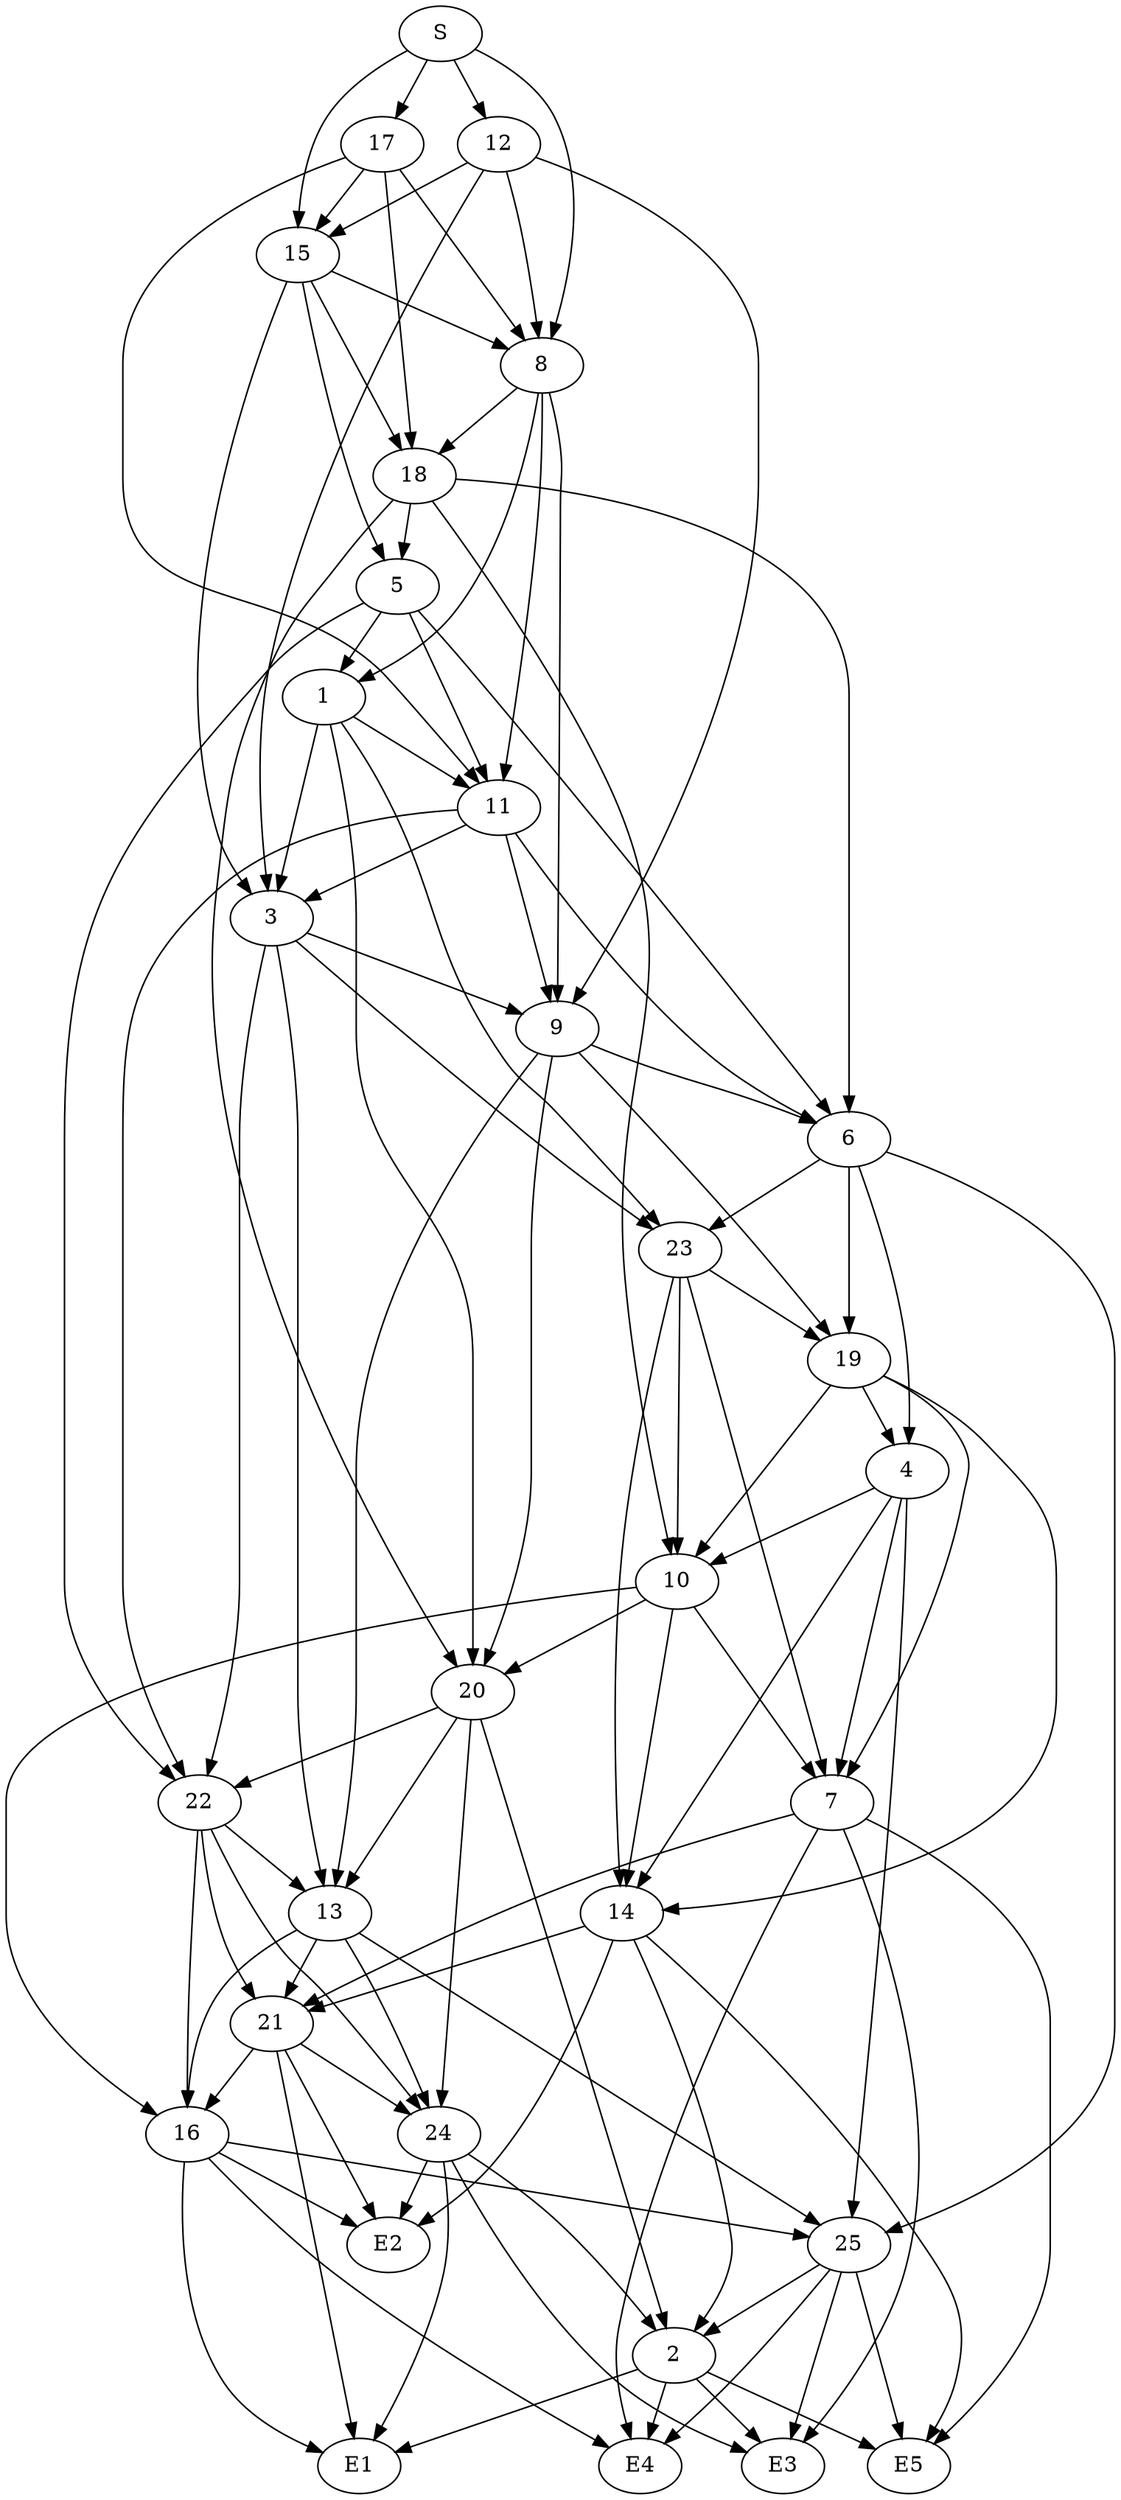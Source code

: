 strict digraph "" {
	S -> 8;
	S -> 12;
	S -> 15;
	S -> 17;
	8 -> 1;
	8 -> 11;
	8 -> 9;
	8 -> 18;
	12 -> 8;
	12 -> 15;
	12 -> 3;
	12 -> 9;
	15 -> 8;
	15 -> 3;
	15 -> 5;
	15 -> 18;
	17 -> 8;
	17 -> 15;
	17 -> 11;
	17 -> 18;
	1 -> 3;
	1 -> 11;
	1 -> 20;
	1 -> 23;
	3 -> 23;
	3 -> 9;
	3 -> 13;
	3 -> 22;
	11 -> 3;
	11 -> 9;
	11 -> 22;
	11 -> 6;
	20 -> 2;
	20 -> 13;
	20 -> 22;
	20 -> 24;
	23 -> 7;
	23 -> 10;
	23 -> 14;
	23 -> 19;
	2 -> E1;
	2 -> E3;
	2 -> E4;
	2 -> E5;
	9 -> 20;
	9 -> 13;
	9 -> 6;
	9 -> 19;
	13 -> 25;
	13 -> 21;
	13 -> 16;
	13 -> 24;
	22 -> 13;
	22 -> 21;
	22 -> 16;
	22 -> 24;
	4 -> 7;
	4 -> 10;
	4 -> 14;
	4 -> 25;
	7 -> E3;
	7 -> E4;
	7 -> E5;
	7 -> 21;
	10 -> 20;
	10 -> 7;
	10 -> 14;
	10 -> 16;
	14 -> 2;
	14 -> E5;
	14 -> 21;
	14 -> E2;
	25 -> 2;
	25 -> E3;
	25 -> E4;
	25 -> E5;
	5 -> 1;
	5 -> 11;
	5 -> 22;
	5 -> 6;
	6 -> 23;
	6 -> 4;
	6 -> 25;
	6 -> 19;
	19 -> 4;
	19 -> 7;
	19 -> 10;
	19 -> 14;
	21 -> E1;
	21 -> 16;
	21 -> 24;
	21 -> E2;
	18 -> 20;
	18 -> 10;
	18 -> 5;
	18 -> 6;
	16 -> E1;
	16 -> E4;
	16 -> 25;
	16 -> E2;
	24 -> 2;
	24 -> E1;
	24 -> E3;
	24 -> E2;
}
